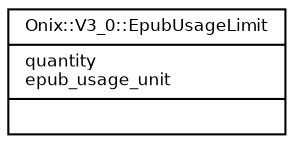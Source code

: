 digraph G {
  fontname = "Bitstream Vera Sans"
  fontsize = 8

  node [
    fontname = "Bitstream Vera Sans"
    fontsize = 8
    shape = "record"
  ]

  edge [
    fontname = "Bitstream Vera Sans"
    fontsize = 8
  ]

  EpubUsageLimit [
    label = "{Onix::V3_0::EpubUsageLimit\l|quantity\lepub_usage_unit\l|\l}"
  ]




}

